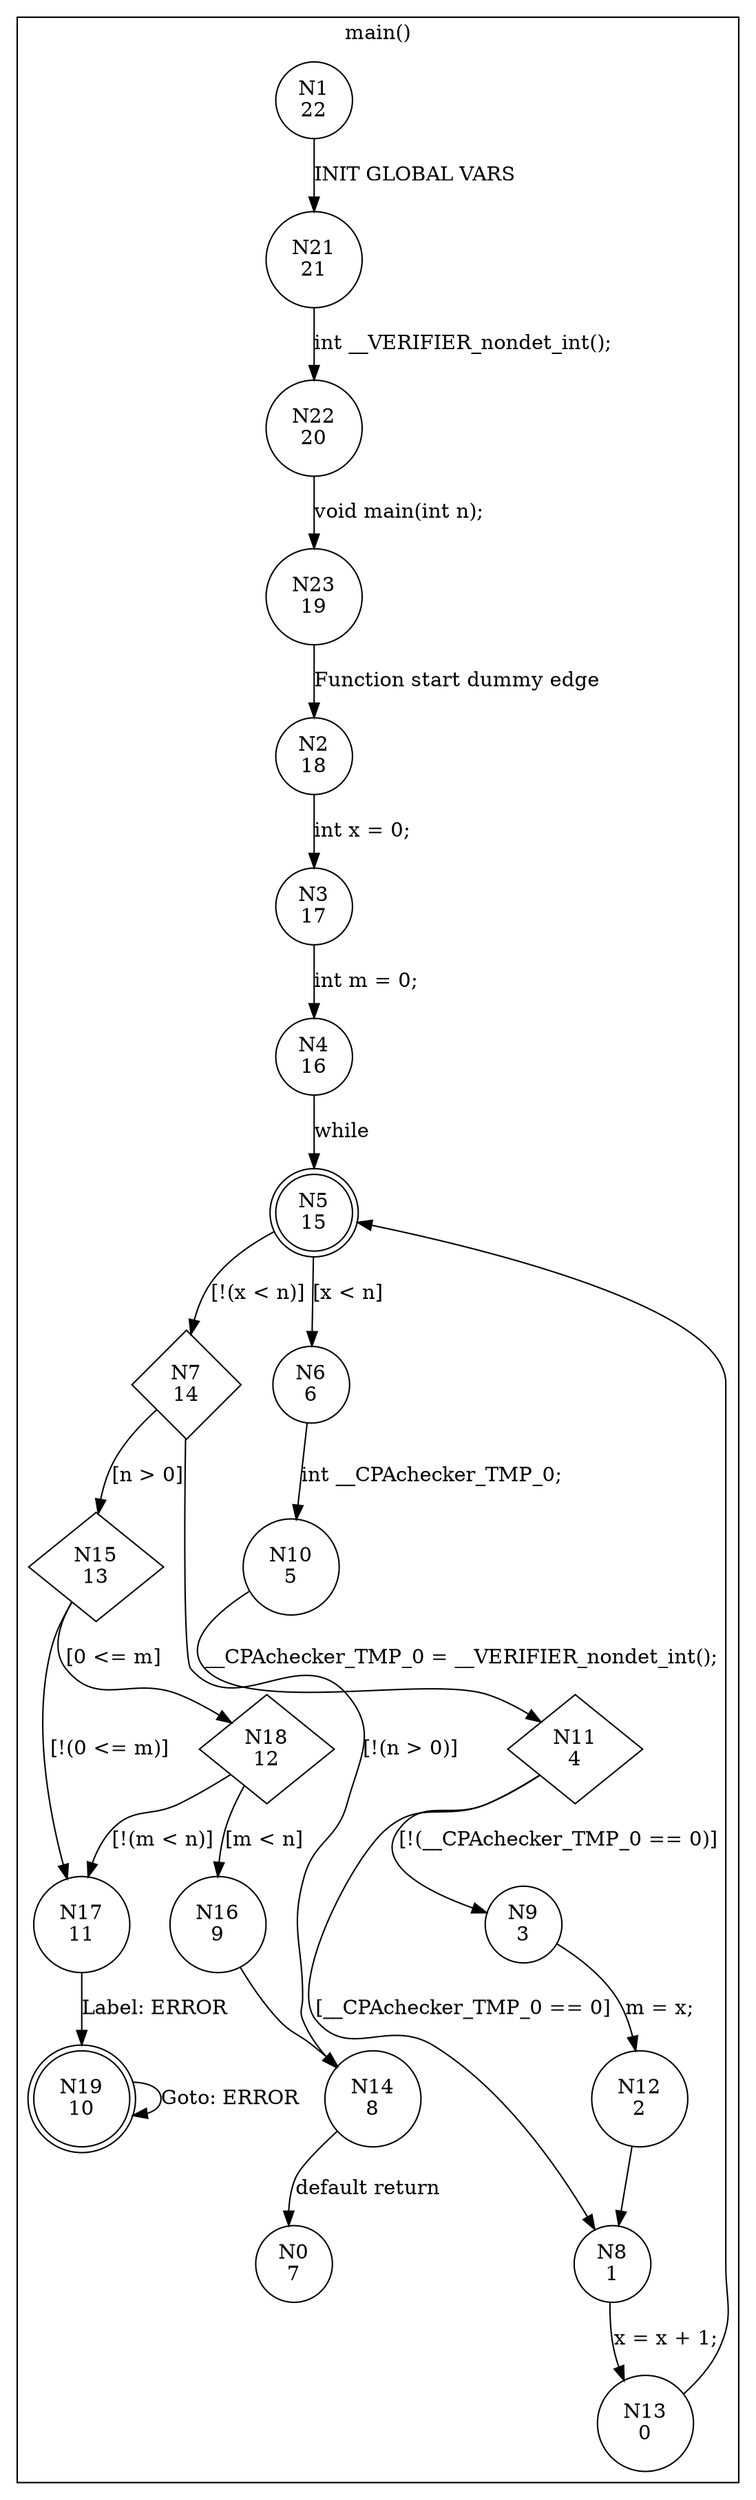 digraph CFA {
1 [shape="circle" label="N1\n22"]
21 [shape="circle" label="N21\n21"]
22 [shape="circle" label="N22\n20"]
23 [shape="circle" label="N23\n19"]
2 [shape="circle" label="N2\n18"]
3 [shape="circle" label="N3\n17"]
4 [shape="circle" label="N4\n16"]
5 [shape="doublecircle" label="N5\n15"]
7 [shape="diamond" label="N7\n14"]
14 [shape="circle" label="N14\n8"]
0 [shape="circle" label="N0\n7"]
15 [shape="diamond" label="N15\n13"]
17 [shape="circle" label="N17\n11"]
19 [shape="doublecircle" label="N19\n10"]
18 [shape="diamond" label="N18\n12"]
16 [shape="circle" label="N16\n9"]
6 [shape="circle" label="N6\n6"]
10 [shape="circle" label="N10\n5"]
11 [shape="diamond" label="N11\n4"]
9 [shape="circle" label="N9\n3"]
12 [shape="circle" label="N12\n2"]
8 [shape="circle" label="N8\n1"]
13 [shape="circle" label="N13\n0"]
node [shape="circle"]
subgraph cluster_main {
label="main()"
1 -> 21 [label="INIT GLOBAL VARS"]
21 -> 22 [label="int __VERIFIER_nondet_int();"]
22 -> 23 [label="void main(int n);"]
23 -> 2 [label="Function start dummy edge"]
2 -> 3 [label="int x = 0;"]
3 -> 4 [label="int m = 0;"]
4 -> 5 [label="while"]
5 -> 6 [label="[x < n]"]
5 -> 7 [label="[!(x < n)]"]
7 -> 15 [label="[n > 0]"]
7 -> 14 [label="[!(n > 0)]"]
14 -> 0 [label="default return"]
15 -> 18 [label="[0 <= m]"]
15 -> 17 [label="[!(0 <= m)]"]
17 -> 19 [label="Label: ERROR"]
19 -> 19 [label="Goto: ERROR"]
18 -> 16 [label="[m < n]"]
18 -> 17 [label="[!(m < n)]"]
16 -> 14 [label=""]
6 -> 10 [label="int __CPAchecker_TMP_0;"]
10 -> 11 [label="__CPAchecker_TMP_0 = __VERIFIER_nondet_int();"]
11 -> 8 [label="[__CPAchecker_TMP_0 == 0]"]
11 -> 9 [label="[!(__CPAchecker_TMP_0 == 0)]"]
9 -> 12 [label="m = x;"]
12 -> 8 [label=""]
8 -> 13 [label="x = x + 1;"]
13 -> 5 [label=""]}
}